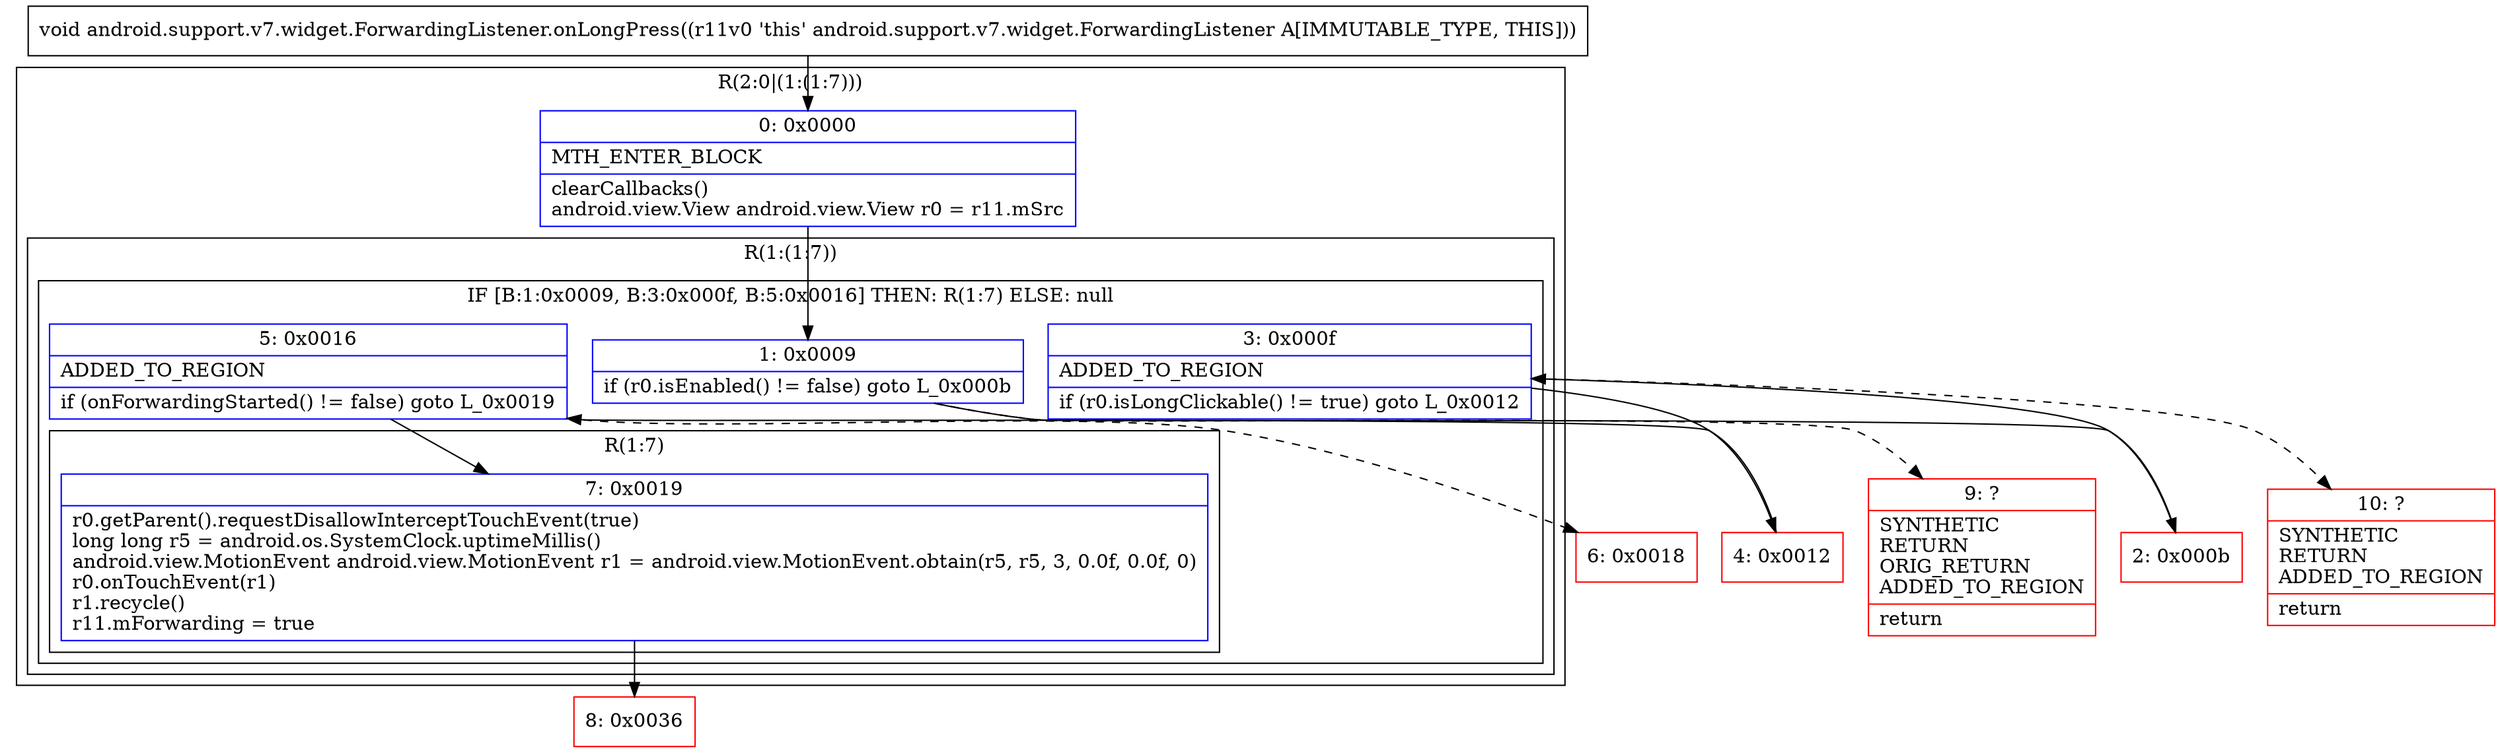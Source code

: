 digraph "CFG forandroid.support.v7.widget.ForwardingListener.onLongPress()V" {
subgraph cluster_Region_743048584 {
label = "R(2:0|(1:(1:7)))";
node [shape=record,color=blue];
Node_0 [shape=record,label="{0\:\ 0x0000|MTH_ENTER_BLOCK\l|clearCallbacks()\landroid.view.View android.view.View r0 = r11.mSrc\l}"];
subgraph cluster_Region_1822566326 {
label = "R(1:(1:7))";
node [shape=record,color=blue];
subgraph cluster_IfRegion_2125906391 {
label = "IF [B:1:0x0009, B:3:0x000f, B:5:0x0016] THEN: R(1:7) ELSE: null";
node [shape=record,color=blue];
Node_1 [shape=record,label="{1\:\ 0x0009|if (r0.isEnabled() != false) goto L_0x000b\l}"];
Node_3 [shape=record,label="{3\:\ 0x000f|ADDED_TO_REGION\l|if (r0.isLongClickable() != true) goto L_0x0012\l}"];
Node_5 [shape=record,label="{5\:\ 0x0016|ADDED_TO_REGION\l|if (onForwardingStarted() != false) goto L_0x0019\l}"];
subgraph cluster_Region_1890695563 {
label = "R(1:7)";
node [shape=record,color=blue];
Node_7 [shape=record,label="{7\:\ 0x0019|r0.getParent().requestDisallowInterceptTouchEvent(true)\llong long r5 = android.os.SystemClock.uptimeMillis()\landroid.view.MotionEvent android.view.MotionEvent r1 = android.view.MotionEvent.obtain(r5, r5, 3, 0.0f, 0.0f, 0)\lr0.onTouchEvent(r1)\lr1.recycle()\lr11.mForwarding = true\l}"];
}
}
}
}
Node_2 [shape=record,color=red,label="{2\:\ 0x000b}"];
Node_4 [shape=record,color=red,label="{4\:\ 0x0012}"];
Node_6 [shape=record,color=red,label="{6\:\ 0x0018}"];
Node_8 [shape=record,color=red,label="{8\:\ 0x0036}"];
Node_9 [shape=record,color=red,label="{9\:\ ?|SYNTHETIC\lRETURN\lORIG_RETURN\lADDED_TO_REGION\l|return\l}"];
Node_10 [shape=record,color=red,label="{10\:\ ?|SYNTHETIC\lRETURN\lADDED_TO_REGION\l|return\l}"];
MethodNode[shape=record,label="{void android.support.v7.widget.ForwardingListener.onLongPress((r11v0 'this' android.support.v7.widget.ForwardingListener A[IMMUTABLE_TYPE, THIS])) }"];
MethodNode -> Node_0;
Node_0 -> Node_1;
Node_1 -> Node_2;
Node_1 -> Node_9[style=dashed];
Node_3 -> Node_4;
Node_3 -> Node_10[style=dashed];
Node_5 -> Node_6[style=dashed];
Node_5 -> Node_7;
Node_7 -> Node_8;
Node_2 -> Node_3;
Node_4 -> Node_5;
}

